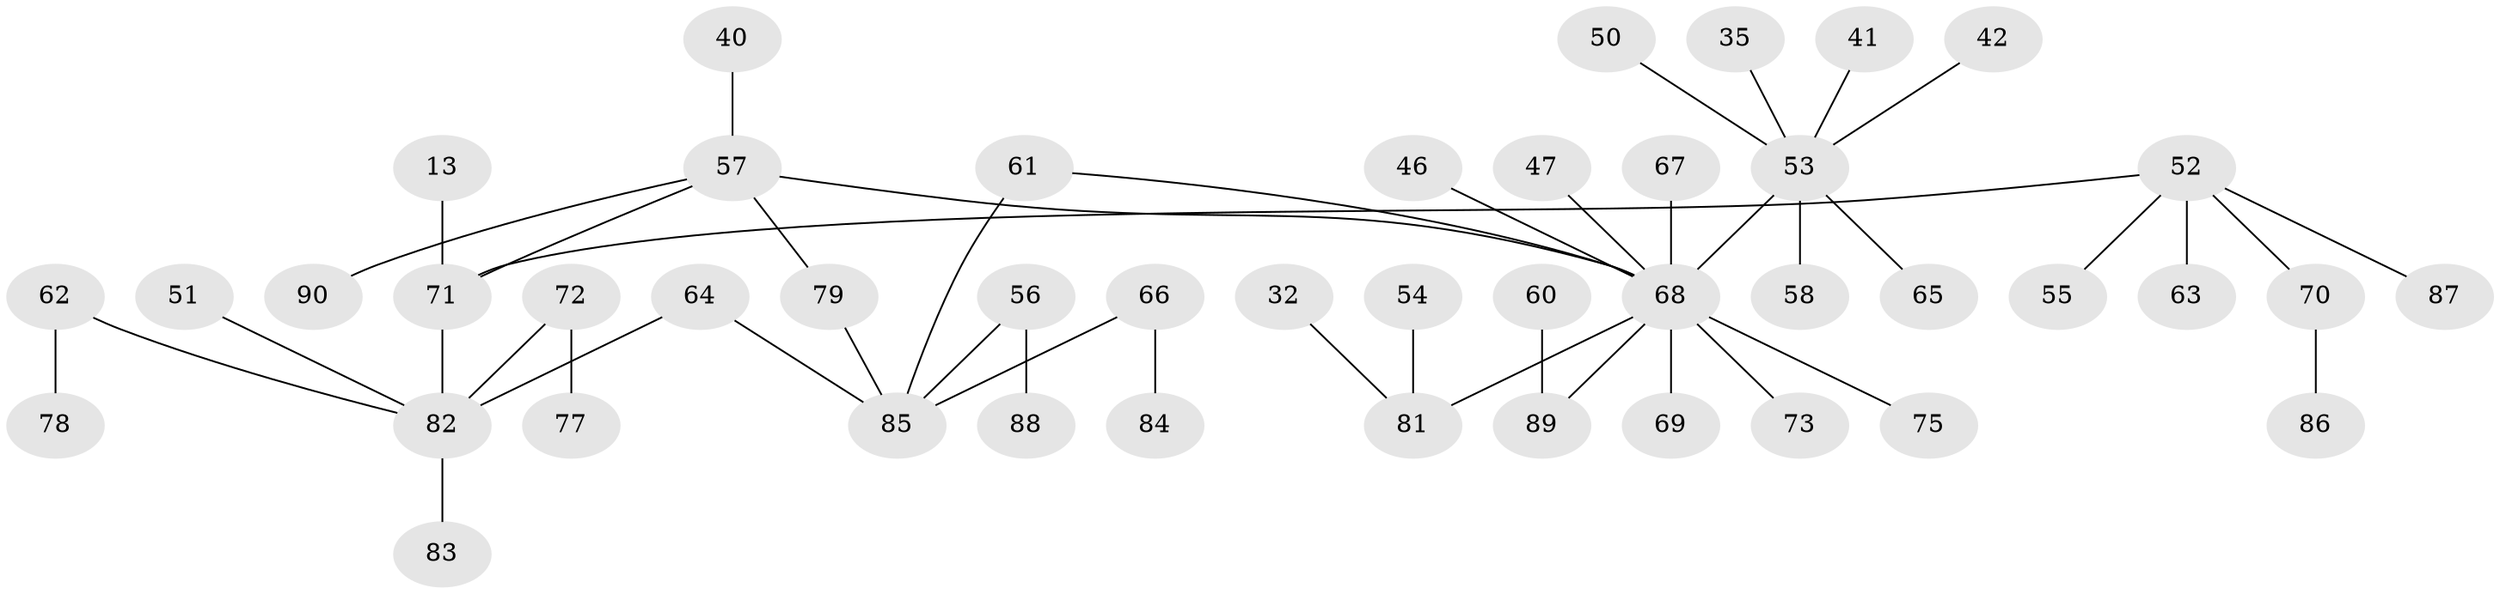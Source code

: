 // original degree distribution, {2: 0.3111111111111111, 4: 0.07777777777777778, 5: 0.06666666666666667, 7: 0.011111111111111112, 3: 0.1, 1: 0.4222222222222222, 6: 0.011111111111111112}
// Generated by graph-tools (version 1.1) at 2025/46/03/04/25 21:46:14]
// undirected, 45 vertices, 46 edges
graph export_dot {
graph [start="1"]
  node [color=gray90,style=filled];
  13;
  32 [super="+28+31"];
  35;
  40 [super="+37"];
  41;
  42;
  46;
  47;
  50;
  51;
  52 [super="+8"];
  53 [super="+43+25"];
  54;
  55;
  56;
  57 [super="+12+4+38"];
  58;
  60;
  61 [super="+33"];
  62;
  63;
  64;
  65;
  66;
  67 [super="+48"];
  68 [super="+18+21+34"];
  69;
  70;
  71 [super="+22"];
  72;
  73 [super="+36"];
  75;
  77;
  78;
  79 [super="+16+59"];
  81 [super="+17+29+80"];
  82 [super="+7+14+20+39+45+76+44"];
  83;
  84;
  85 [super="+19+74"];
  86;
  87;
  88;
  89 [super="+23+30"];
  90;
  13 -- 71;
  32 -- 81;
  35 -- 53;
  40 -- 57;
  41 -- 53;
  42 -- 53;
  46 -- 68;
  47 -- 68;
  50 -- 53;
  51 -- 82;
  52 -- 55;
  52 -- 87;
  52 -- 70;
  52 -- 63;
  52 -- 71;
  53 -- 65;
  53 -- 68 [weight=2];
  53 -- 58;
  54 -- 81;
  56 -- 88;
  56 -- 85;
  57 -- 79 [weight=2];
  57 -- 68;
  57 -- 71 [weight=2];
  57 -- 90;
  60 -- 89;
  61 -- 85;
  61 -- 68;
  62 -- 78;
  62 -- 82;
  64 -- 85;
  64 -- 82;
  66 -- 84;
  66 -- 85;
  67 -- 68;
  68 -- 69;
  68 -- 75;
  68 -- 81 [weight=3];
  68 -- 89;
  68 -- 73;
  70 -- 86;
  71 -- 82;
  72 -- 77;
  72 -- 82;
  79 -- 85;
  82 -- 83;
}
